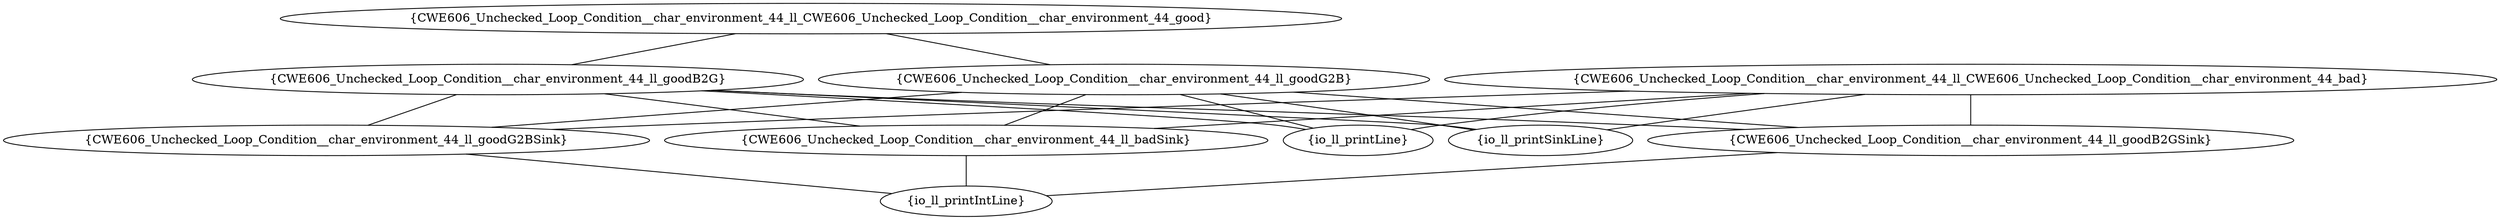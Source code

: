 graph "cg graph" {
CWE606_Unchecked_Loop_Condition__char_environment_44_ll_goodB2GSink [label="{CWE606_Unchecked_Loop_Condition__char_environment_44_ll_goodB2GSink}"];
io_ll_printIntLine [label="{io_ll_printIntLine}"];
CWE606_Unchecked_Loop_Condition__char_environment_44_ll_goodG2BSink [label="{CWE606_Unchecked_Loop_Condition__char_environment_44_ll_goodG2BSink}"];
CWE606_Unchecked_Loop_Condition__char_environment_44_ll_goodG2B [label="{CWE606_Unchecked_Loop_Condition__char_environment_44_ll_goodG2B}"];
CWE606_Unchecked_Loop_Condition__char_environment_44_ll_badSink [label="{CWE606_Unchecked_Loop_Condition__char_environment_44_ll_badSink}"];
io_ll_printLine [label="{io_ll_printLine}"];
io_ll_printSinkLine [label="{io_ll_printSinkLine}"];
CWE606_Unchecked_Loop_Condition__char_environment_44_ll_goodB2G [label="{CWE606_Unchecked_Loop_Condition__char_environment_44_ll_goodB2G}"];
CWE606_Unchecked_Loop_Condition__char_environment_44_ll_CWE606_Unchecked_Loop_Condition__char_environment_44_good [label="{CWE606_Unchecked_Loop_Condition__char_environment_44_ll_CWE606_Unchecked_Loop_Condition__char_environment_44_good}"];
CWE606_Unchecked_Loop_Condition__char_environment_44_ll_CWE606_Unchecked_Loop_Condition__char_environment_44_bad [label="{CWE606_Unchecked_Loop_Condition__char_environment_44_ll_CWE606_Unchecked_Loop_Condition__char_environment_44_bad}"];
CWE606_Unchecked_Loop_Condition__char_environment_44_ll_goodB2GSink -- io_ll_printIntLine;
CWE606_Unchecked_Loop_Condition__char_environment_44_ll_goodG2BSink -- io_ll_printIntLine;
CWE606_Unchecked_Loop_Condition__char_environment_44_ll_goodG2B -- CWE606_Unchecked_Loop_Condition__char_environment_44_ll_badSink;
CWE606_Unchecked_Loop_Condition__char_environment_44_ll_goodG2B -- CWE606_Unchecked_Loop_Condition__char_environment_44_ll_goodB2GSink;
CWE606_Unchecked_Loop_Condition__char_environment_44_ll_goodG2B -- CWE606_Unchecked_Loop_Condition__char_environment_44_ll_goodG2BSink;
CWE606_Unchecked_Loop_Condition__char_environment_44_ll_goodG2B -- io_ll_printLine;
CWE606_Unchecked_Loop_Condition__char_environment_44_ll_goodG2B -- io_ll_printSinkLine;
CWE606_Unchecked_Loop_Condition__char_environment_44_ll_badSink -- io_ll_printIntLine;
CWE606_Unchecked_Loop_Condition__char_environment_44_ll_goodB2G -- CWE606_Unchecked_Loop_Condition__char_environment_44_ll_badSink;
CWE606_Unchecked_Loop_Condition__char_environment_44_ll_goodB2G -- CWE606_Unchecked_Loop_Condition__char_environment_44_ll_goodB2GSink;
CWE606_Unchecked_Loop_Condition__char_environment_44_ll_goodB2G -- CWE606_Unchecked_Loop_Condition__char_environment_44_ll_goodG2BSink;
CWE606_Unchecked_Loop_Condition__char_environment_44_ll_goodB2G -- io_ll_printLine;
CWE606_Unchecked_Loop_Condition__char_environment_44_ll_goodB2G -- io_ll_printSinkLine;
CWE606_Unchecked_Loop_Condition__char_environment_44_ll_CWE606_Unchecked_Loop_Condition__char_environment_44_good -- CWE606_Unchecked_Loop_Condition__char_environment_44_ll_goodG2B;
CWE606_Unchecked_Loop_Condition__char_environment_44_ll_CWE606_Unchecked_Loop_Condition__char_environment_44_good -- CWE606_Unchecked_Loop_Condition__char_environment_44_ll_goodB2G;
CWE606_Unchecked_Loop_Condition__char_environment_44_ll_CWE606_Unchecked_Loop_Condition__char_environment_44_bad -- CWE606_Unchecked_Loop_Condition__char_environment_44_ll_badSink;
CWE606_Unchecked_Loop_Condition__char_environment_44_ll_CWE606_Unchecked_Loop_Condition__char_environment_44_bad -- CWE606_Unchecked_Loop_Condition__char_environment_44_ll_goodB2GSink;
CWE606_Unchecked_Loop_Condition__char_environment_44_ll_CWE606_Unchecked_Loop_Condition__char_environment_44_bad -- CWE606_Unchecked_Loop_Condition__char_environment_44_ll_goodG2BSink;
CWE606_Unchecked_Loop_Condition__char_environment_44_ll_CWE606_Unchecked_Loop_Condition__char_environment_44_bad -- io_ll_printLine;
CWE606_Unchecked_Loop_Condition__char_environment_44_ll_CWE606_Unchecked_Loop_Condition__char_environment_44_bad -- io_ll_printSinkLine;
}
